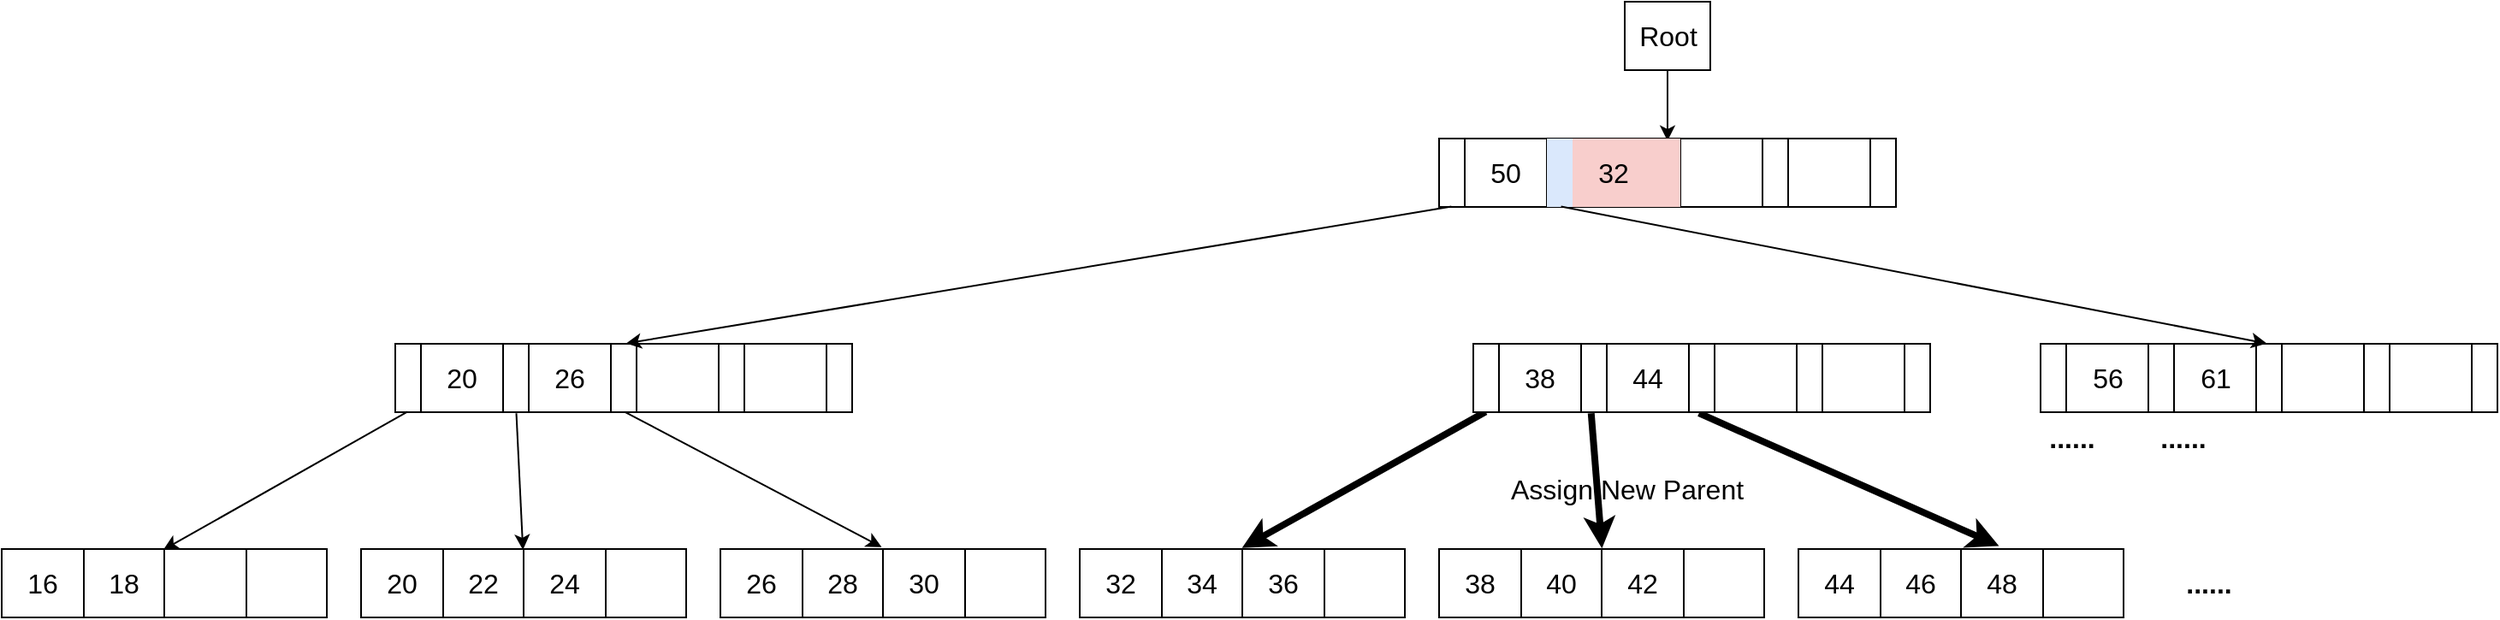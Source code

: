 <mxfile version="21.2.8" type="device">
  <diagram name="第1頁" id="AanB8yNyS1pnc1NzVk0f">
    <mxGraphModel dx="1036" dy="702" grid="1" gridSize="10" guides="1" tooltips="1" connect="1" arrows="1" fold="1" page="1" pageScale="1" pageWidth="1654" pageHeight="1169" math="0" shadow="0">
      <root>
        <mxCell id="0" />
        <mxCell id="1" parent="0" />
        <mxCell id="gfehp5p-V9e-1P1ylHKR-1" value="" style="shape=table;startSize=0;container=1;collapsible=0;childLayout=tableLayout;fontSize=16;" parent="1" vertex="1">
          <mxGeometry x="280" y="240" width="267" height="40" as="geometry" />
        </mxCell>
        <mxCell id="gfehp5p-V9e-1P1ylHKR-2" value="" style="shape=tableRow;horizontal=0;startSize=0;swimlaneHead=0;swimlaneBody=0;strokeColor=inherit;top=0;left=0;bottom=0;right=0;collapsible=0;dropTarget=0;fillColor=none;points=[[0,0.5],[1,0.5]];portConstraint=eastwest;fontSize=16;" parent="gfehp5p-V9e-1P1ylHKR-1" vertex="1">
          <mxGeometry width="267" height="40" as="geometry" />
        </mxCell>
        <mxCell id="gfehp5p-V9e-1P1ylHKR-3" value="" style="shape=partialRectangle;html=1;whiteSpace=wrap;connectable=0;strokeColor=inherit;overflow=hidden;fillColor=none;top=0;left=0;bottom=0;right=0;pointerEvents=1;fontSize=16;" parent="gfehp5p-V9e-1P1ylHKR-2" vertex="1">
          <mxGeometry width="15" height="40" as="geometry">
            <mxRectangle width="15" height="40" as="alternateBounds" />
          </mxGeometry>
        </mxCell>
        <mxCell id="gfehp5p-V9e-1P1ylHKR-4" value="20" style="shape=partialRectangle;html=1;whiteSpace=wrap;connectable=0;strokeColor=inherit;overflow=hidden;fillColor=none;top=0;left=0;bottom=0;right=0;pointerEvents=1;fontSize=16;" parent="gfehp5p-V9e-1P1ylHKR-2" vertex="1">
          <mxGeometry x="15" width="48" height="40" as="geometry">
            <mxRectangle width="48" height="40" as="alternateBounds" />
          </mxGeometry>
        </mxCell>
        <mxCell id="gfehp5p-V9e-1P1ylHKR-5" value="" style="shape=partialRectangle;html=1;whiteSpace=wrap;connectable=0;strokeColor=inherit;overflow=hidden;fillColor=none;top=0;left=0;bottom=0;right=0;pointerEvents=1;fontSize=16;" parent="gfehp5p-V9e-1P1ylHKR-2" vertex="1">
          <mxGeometry x="63" width="15" height="40" as="geometry">
            <mxRectangle width="15" height="40" as="alternateBounds" />
          </mxGeometry>
        </mxCell>
        <mxCell id="gfehp5p-V9e-1P1ylHKR-22" value="26" style="shape=partialRectangle;html=1;whiteSpace=wrap;connectable=0;strokeColor=inherit;overflow=hidden;fillColor=none;top=0;left=0;bottom=0;right=0;pointerEvents=1;fontSize=16;" parent="gfehp5p-V9e-1P1ylHKR-2" vertex="1">
          <mxGeometry x="78" width="48" height="40" as="geometry">
            <mxRectangle width="48" height="40" as="alternateBounds" />
          </mxGeometry>
        </mxCell>
        <mxCell id="gfehp5p-V9e-1P1ylHKR-29" style="shape=partialRectangle;html=1;whiteSpace=wrap;connectable=0;strokeColor=inherit;overflow=hidden;fillColor=none;top=0;left=0;bottom=0;right=0;pointerEvents=1;fontSize=16;" parent="gfehp5p-V9e-1P1ylHKR-2" vertex="1">
          <mxGeometry x="126" width="15" height="40" as="geometry">
            <mxRectangle width="15" height="40" as="alternateBounds" />
          </mxGeometry>
        </mxCell>
        <mxCell id="gfehp5p-V9e-1P1ylHKR-30" value="" style="shape=partialRectangle;html=1;whiteSpace=wrap;connectable=0;strokeColor=inherit;overflow=hidden;fillColor=none;top=0;left=0;bottom=0;right=0;pointerEvents=1;fontSize=16;" parent="gfehp5p-V9e-1P1ylHKR-2" vertex="1">
          <mxGeometry x="141" width="48" height="40" as="geometry">
            <mxRectangle width="48" height="40" as="alternateBounds" />
          </mxGeometry>
        </mxCell>
        <mxCell id="gfehp5p-V9e-1P1ylHKR-31" style="shape=partialRectangle;html=1;whiteSpace=wrap;connectable=0;strokeColor=inherit;overflow=hidden;fillColor=none;top=0;left=0;bottom=0;right=0;pointerEvents=1;fontSize=16;" parent="gfehp5p-V9e-1P1ylHKR-2" vertex="1">
          <mxGeometry x="189" width="15" height="40" as="geometry">
            <mxRectangle width="15" height="40" as="alternateBounds" />
          </mxGeometry>
        </mxCell>
        <mxCell id="gfehp5p-V9e-1P1ylHKR-32" value="" style="shape=partialRectangle;html=1;whiteSpace=wrap;connectable=0;strokeColor=inherit;overflow=hidden;fillColor=none;top=0;left=0;bottom=0;right=0;pointerEvents=1;fontSize=16;" parent="gfehp5p-V9e-1P1ylHKR-2" vertex="1">
          <mxGeometry x="204" width="48" height="40" as="geometry">
            <mxRectangle width="48" height="40" as="alternateBounds" />
          </mxGeometry>
        </mxCell>
        <mxCell id="gfehp5p-V9e-1P1ylHKR-33" style="shape=partialRectangle;html=1;whiteSpace=wrap;connectable=0;strokeColor=inherit;overflow=hidden;fillColor=none;top=0;left=0;bottom=0;right=0;pointerEvents=1;fontSize=16;" parent="gfehp5p-V9e-1P1ylHKR-2" vertex="1">
          <mxGeometry x="252" width="15" height="40" as="geometry">
            <mxRectangle width="15" height="40" as="alternateBounds" />
          </mxGeometry>
        </mxCell>
        <mxCell id="gfehp5p-V9e-1P1ylHKR-23" value="" style="shape=table;startSize=0;container=1;collapsible=0;childLayout=tableLayout;fontSize=16;" parent="1" vertex="1">
          <mxGeometry x="50" y="360" width="190" height="40" as="geometry" />
        </mxCell>
        <mxCell id="gfehp5p-V9e-1P1ylHKR-24" value="" style="shape=tableRow;horizontal=0;startSize=0;swimlaneHead=0;swimlaneBody=0;strokeColor=inherit;top=0;left=0;bottom=0;right=0;collapsible=0;dropTarget=0;fillColor=none;points=[[0,0.5],[1,0.5]];portConstraint=eastwest;fontSize=16;" parent="gfehp5p-V9e-1P1ylHKR-23" vertex="1">
          <mxGeometry width="190" height="40" as="geometry" />
        </mxCell>
        <mxCell id="gfehp5p-V9e-1P1ylHKR-25" value="16" style="shape=partialRectangle;html=1;whiteSpace=wrap;connectable=0;strokeColor=inherit;overflow=hidden;fillColor=none;top=0;left=0;bottom=0;right=0;pointerEvents=1;fontSize=16;" parent="gfehp5p-V9e-1P1ylHKR-24" vertex="1">
          <mxGeometry width="48" height="40" as="geometry">
            <mxRectangle width="48" height="40" as="alternateBounds" />
          </mxGeometry>
        </mxCell>
        <mxCell id="gfehp5p-V9e-1P1ylHKR-26" value="18" style="shape=partialRectangle;html=1;whiteSpace=wrap;connectable=0;strokeColor=inherit;overflow=hidden;fillColor=none;top=0;left=0;bottom=0;right=0;pointerEvents=1;fontSize=16;" parent="gfehp5p-V9e-1P1ylHKR-24" vertex="1">
          <mxGeometry x="48" width="47" height="40" as="geometry">
            <mxRectangle width="47" height="40" as="alternateBounds" />
          </mxGeometry>
        </mxCell>
        <mxCell id="gfehp5p-V9e-1P1ylHKR-27" value="" style="shape=partialRectangle;html=1;whiteSpace=wrap;connectable=0;overflow=hidden;top=0;left=0;bottom=0;right=0;pointerEvents=1;fontSize=16;fillColor=none;strokeColor=inherit;" parent="gfehp5p-V9e-1P1ylHKR-24" vertex="1">
          <mxGeometry x="95" width="48" height="40" as="geometry">
            <mxRectangle width="48" height="40" as="alternateBounds" />
          </mxGeometry>
        </mxCell>
        <mxCell id="gfehp5p-V9e-1P1ylHKR-28" value="" style="shape=partialRectangle;html=1;whiteSpace=wrap;connectable=0;strokeColor=inherit;overflow=hidden;fillColor=none;top=0;left=0;bottom=0;right=0;pointerEvents=1;fontSize=16;" parent="gfehp5p-V9e-1P1ylHKR-24" vertex="1">
          <mxGeometry x="143" width="47" height="40" as="geometry">
            <mxRectangle width="47" height="40" as="alternateBounds" />
          </mxGeometry>
        </mxCell>
        <mxCell id="gfehp5p-V9e-1P1ylHKR-34" value="" style="endArrow=classic;html=1;rounded=0;exitX=0.027;exitY=0.992;exitDx=0;exitDy=0;exitPerimeter=0;entryX=0.497;entryY=0.012;entryDx=0;entryDy=0;entryPerimeter=0;strokeWidth=1;" parent="1" source="gfehp5p-V9e-1P1ylHKR-2" target="gfehp5p-V9e-1P1ylHKR-24" edge="1">
          <mxGeometry width="50" height="50" relative="1" as="geometry">
            <mxPoint x="370" y="550" as="sourcePoint" />
            <mxPoint x="420" y="500" as="targetPoint" />
          </mxGeometry>
        </mxCell>
        <mxCell id="gfehp5p-V9e-1P1ylHKR-36" value="&lt;font style=&quot;font-size: 16px;&quot;&gt;Root&lt;/font&gt;" style="rounded=0;whiteSpace=wrap;html=1;" parent="1" vertex="1">
          <mxGeometry x="998.5" y="40" width="50" height="40" as="geometry" />
        </mxCell>
        <mxCell id="9ntbfwSOvVafJQgxA-3O-5" value="" style="shape=table;startSize=0;container=1;collapsible=0;childLayout=tableLayout;fontSize=16;" parent="1" vertex="1">
          <mxGeometry x="470" y="360" width="190" height="40" as="geometry" />
        </mxCell>
        <mxCell id="9ntbfwSOvVafJQgxA-3O-6" value="" style="shape=tableRow;horizontal=0;startSize=0;swimlaneHead=0;swimlaneBody=0;strokeColor=inherit;top=0;left=0;bottom=0;right=0;collapsible=0;dropTarget=0;fillColor=none;points=[[0,0.5],[1,0.5]];portConstraint=eastwest;fontSize=16;" parent="9ntbfwSOvVafJQgxA-3O-5" vertex="1">
          <mxGeometry width="190" height="40" as="geometry" />
        </mxCell>
        <mxCell id="9ntbfwSOvVafJQgxA-3O-7" value="26" style="shape=partialRectangle;html=1;whiteSpace=wrap;connectable=0;strokeColor=inherit;overflow=hidden;fillColor=none;top=0;left=0;bottom=0;right=0;pointerEvents=1;fontSize=16;" parent="9ntbfwSOvVafJQgxA-3O-6" vertex="1">
          <mxGeometry width="48" height="40" as="geometry">
            <mxRectangle width="48" height="40" as="alternateBounds" />
          </mxGeometry>
        </mxCell>
        <mxCell id="9ntbfwSOvVafJQgxA-3O-8" value="28" style="shape=partialRectangle;html=1;whiteSpace=wrap;connectable=0;strokeColor=inherit;overflow=hidden;fillColor=none;top=0;left=0;bottom=0;right=0;pointerEvents=1;fontSize=16;" parent="9ntbfwSOvVafJQgxA-3O-6" vertex="1">
          <mxGeometry x="48" width="47" height="40" as="geometry">
            <mxRectangle width="47" height="40" as="alternateBounds" />
          </mxGeometry>
        </mxCell>
        <mxCell id="9ntbfwSOvVafJQgxA-3O-9" value="30" style="shape=partialRectangle;html=1;whiteSpace=wrap;connectable=0;overflow=hidden;top=0;left=0;bottom=0;right=0;pointerEvents=1;fontSize=16;fillColor=none;strokeColor=inherit;" parent="9ntbfwSOvVafJQgxA-3O-6" vertex="1">
          <mxGeometry x="95" width="48" height="40" as="geometry">
            <mxRectangle width="48" height="40" as="alternateBounds" />
          </mxGeometry>
        </mxCell>
        <mxCell id="9ntbfwSOvVafJQgxA-3O-10" value="" style="shape=partialRectangle;html=1;whiteSpace=wrap;connectable=0;strokeColor=inherit;overflow=hidden;fillColor=none;top=0;left=0;bottom=0;right=0;pointerEvents=1;fontSize=16;" parent="9ntbfwSOvVafJQgxA-3O-6" vertex="1">
          <mxGeometry x="143" width="47" height="40" as="geometry">
            <mxRectangle width="47" height="40" as="alternateBounds" />
          </mxGeometry>
        </mxCell>
        <mxCell id="DPHD8KvLjeDx3O2cw2pP-1" value="" style="shape=table;startSize=0;container=1;collapsible=0;childLayout=tableLayout;fontSize=16;" parent="1" vertex="1">
          <mxGeometry x="680" y="360" width="190" height="40" as="geometry" />
        </mxCell>
        <mxCell id="DPHD8KvLjeDx3O2cw2pP-2" value="" style="shape=tableRow;horizontal=0;startSize=0;swimlaneHead=0;swimlaneBody=0;strokeColor=inherit;top=0;left=0;bottom=0;right=0;collapsible=0;dropTarget=0;fillColor=none;points=[[0,0.5],[1,0.5]];portConstraint=eastwest;fontSize=16;" parent="DPHD8KvLjeDx3O2cw2pP-1" vertex="1">
          <mxGeometry width="190" height="40" as="geometry" />
        </mxCell>
        <mxCell id="DPHD8KvLjeDx3O2cw2pP-3" value="32" style="shape=partialRectangle;html=1;whiteSpace=wrap;connectable=0;strokeColor=inherit;overflow=hidden;fillColor=none;top=0;left=0;bottom=0;right=0;pointerEvents=1;fontSize=16;" parent="DPHD8KvLjeDx3O2cw2pP-2" vertex="1">
          <mxGeometry width="48" height="40" as="geometry">
            <mxRectangle width="48" height="40" as="alternateBounds" />
          </mxGeometry>
        </mxCell>
        <mxCell id="DPHD8KvLjeDx3O2cw2pP-4" value="34" style="shape=partialRectangle;html=1;whiteSpace=wrap;connectable=0;strokeColor=inherit;overflow=hidden;fillColor=none;top=0;left=0;bottom=0;right=0;pointerEvents=1;fontSize=16;" parent="DPHD8KvLjeDx3O2cw2pP-2" vertex="1">
          <mxGeometry x="48" width="47" height="40" as="geometry">
            <mxRectangle width="47" height="40" as="alternateBounds" />
          </mxGeometry>
        </mxCell>
        <mxCell id="DPHD8KvLjeDx3O2cw2pP-5" value="36" style="shape=partialRectangle;html=1;whiteSpace=wrap;connectable=0;overflow=hidden;top=0;left=0;bottom=0;right=0;pointerEvents=1;fontSize=16;fillColor=none;strokeColor=inherit;" parent="DPHD8KvLjeDx3O2cw2pP-2" vertex="1">
          <mxGeometry x="95" width="48" height="40" as="geometry">
            <mxRectangle width="48" height="40" as="alternateBounds" />
          </mxGeometry>
        </mxCell>
        <mxCell id="DPHD8KvLjeDx3O2cw2pP-6" value="" style="shape=partialRectangle;html=1;whiteSpace=wrap;connectable=0;strokeColor=inherit;overflow=hidden;fillColor=none;top=0;left=0;bottom=0;right=0;pointerEvents=1;fontSize=16;" parent="DPHD8KvLjeDx3O2cw2pP-2" vertex="1">
          <mxGeometry x="143" width="47" height="40" as="geometry">
            <mxRectangle width="47" height="40" as="alternateBounds" />
          </mxGeometry>
        </mxCell>
        <mxCell id="DPHD8KvLjeDx3O2cw2pP-7" value="" style="shape=table;startSize=0;container=1;collapsible=0;childLayout=tableLayout;fontSize=16;" parent="1" vertex="1">
          <mxGeometry x="890" y="360" width="190" height="40" as="geometry" />
        </mxCell>
        <mxCell id="DPHD8KvLjeDx3O2cw2pP-8" value="" style="shape=tableRow;horizontal=0;startSize=0;swimlaneHead=0;swimlaneBody=0;strokeColor=inherit;top=0;left=0;bottom=0;right=0;collapsible=0;dropTarget=0;fillColor=none;points=[[0,0.5],[1,0.5]];portConstraint=eastwest;fontSize=16;" parent="DPHD8KvLjeDx3O2cw2pP-7" vertex="1">
          <mxGeometry width="190" height="40" as="geometry" />
        </mxCell>
        <mxCell id="DPHD8KvLjeDx3O2cw2pP-9" value="38" style="shape=partialRectangle;html=1;whiteSpace=wrap;connectable=0;strokeColor=inherit;overflow=hidden;fillColor=none;top=0;left=0;bottom=0;right=0;pointerEvents=1;fontSize=16;" parent="DPHD8KvLjeDx3O2cw2pP-8" vertex="1">
          <mxGeometry width="48" height="40" as="geometry">
            <mxRectangle width="48" height="40" as="alternateBounds" />
          </mxGeometry>
        </mxCell>
        <mxCell id="DPHD8KvLjeDx3O2cw2pP-10" value="40" style="shape=partialRectangle;html=1;whiteSpace=wrap;connectable=0;strokeColor=inherit;overflow=hidden;fillColor=none;top=0;left=0;bottom=0;right=0;pointerEvents=1;fontSize=16;" parent="DPHD8KvLjeDx3O2cw2pP-8" vertex="1">
          <mxGeometry x="48" width="47" height="40" as="geometry">
            <mxRectangle width="47" height="40" as="alternateBounds" />
          </mxGeometry>
        </mxCell>
        <mxCell id="DPHD8KvLjeDx3O2cw2pP-11" value="42" style="shape=partialRectangle;html=1;whiteSpace=wrap;connectable=0;overflow=hidden;top=0;left=0;bottom=0;right=0;pointerEvents=1;fontSize=16;fillColor=none;strokeColor=inherit;" parent="DPHD8KvLjeDx3O2cw2pP-8" vertex="1">
          <mxGeometry x="95" width="48" height="40" as="geometry">
            <mxRectangle width="48" height="40" as="alternateBounds" />
          </mxGeometry>
        </mxCell>
        <mxCell id="DPHD8KvLjeDx3O2cw2pP-12" value="" style="shape=partialRectangle;html=1;whiteSpace=wrap;connectable=0;strokeColor=inherit;overflow=hidden;fillColor=none;top=0;left=0;bottom=0;right=0;pointerEvents=1;fontSize=16;" parent="DPHD8KvLjeDx3O2cw2pP-8" vertex="1">
          <mxGeometry x="143" width="47" height="40" as="geometry">
            <mxRectangle width="47" height="40" as="alternateBounds" />
          </mxGeometry>
        </mxCell>
        <mxCell id="DPHD8KvLjeDx3O2cw2pP-19" value="" style="shape=table;startSize=0;container=1;collapsible=0;childLayout=tableLayout;fontSize=16;" parent="1" vertex="1">
          <mxGeometry x="260" y="360" width="190" height="40" as="geometry" />
        </mxCell>
        <mxCell id="DPHD8KvLjeDx3O2cw2pP-20" value="" style="shape=tableRow;horizontal=0;startSize=0;swimlaneHead=0;swimlaneBody=0;strokeColor=inherit;top=0;left=0;bottom=0;right=0;collapsible=0;dropTarget=0;fillColor=none;points=[[0,0.5],[1,0.5]];portConstraint=eastwest;fontSize=16;" parent="DPHD8KvLjeDx3O2cw2pP-19" vertex="1">
          <mxGeometry width="190" height="40" as="geometry" />
        </mxCell>
        <mxCell id="DPHD8KvLjeDx3O2cw2pP-21" value="20" style="shape=partialRectangle;html=1;whiteSpace=wrap;connectable=0;strokeColor=inherit;overflow=hidden;fillColor=none;top=0;left=0;bottom=0;right=0;pointerEvents=1;fontSize=16;" parent="DPHD8KvLjeDx3O2cw2pP-20" vertex="1">
          <mxGeometry width="48" height="40" as="geometry">
            <mxRectangle width="48" height="40" as="alternateBounds" />
          </mxGeometry>
        </mxCell>
        <mxCell id="DPHD8KvLjeDx3O2cw2pP-22" value="22" style="shape=partialRectangle;html=1;whiteSpace=wrap;connectable=0;strokeColor=inherit;overflow=hidden;fillColor=none;top=0;left=0;bottom=0;right=0;pointerEvents=1;fontSize=16;" parent="DPHD8KvLjeDx3O2cw2pP-20" vertex="1">
          <mxGeometry x="48" width="47" height="40" as="geometry">
            <mxRectangle width="47" height="40" as="alternateBounds" />
          </mxGeometry>
        </mxCell>
        <mxCell id="DPHD8KvLjeDx3O2cw2pP-23" value="24" style="shape=partialRectangle;html=1;whiteSpace=wrap;connectable=0;overflow=hidden;top=0;left=0;bottom=0;right=0;pointerEvents=1;fontSize=16;fillColor=none;strokeColor=inherit;" parent="DPHD8KvLjeDx3O2cw2pP-20" vertex="1">
          <mxGeometry x="95" width="48" height="40" as="geometry">
            <mxRectangle width="48" height="40" as="alternateBounds" />
          </mxGeometry>
        </mxCell>
        <mxCell id="DPHD8KvLjeDx3O2cw2pP-24" value="" style="shape=partialRectangle;html=1;whiteSpace=wrap;connectable=0;strokeColor=inherit;overflow=hidden;fillColor=none;top=0;left=0;bottom=0;right=0;pointerEvents=1;fontSize=16;" parent="DPHD8KvLjeDx3O2cw2pP-20" vertex="1">
          <mxGeometry x="143" width="47" height="40" as="geometry">
            <mxRectangle width="47" height="40" as="alternateBounds" />
          </mxGeometry>
        </mxCell>
        <mxCell id="DPHD8KvLjeDx3O2cw2pP-27" value="" style="endArrow=classic;html=1;rounded=0;entryX=0.498;entryY=0.012;entryDx=0;entryDy=0;entryPerimeter=0;exitX=0.265;exitY=1.015;exitDx=0;exitDy=0;exitPerimeter=0;" parent="1" source="gfehp5p-V9e-1P1ylHKR-2" target="DPHD8KvLjeDx3O2cw2pP-20" edge="1">
          <mxGeometry width="50" height="50" relative="1" as="geometry">
            <mxPoint x="510" y="370" as="sourcePoint" />
            <mxPoint x="560" y="320" as="targetPoint" />
          </mxGeometry>
        </mxCell>
        <mxCell id="DPHD8KvLjeDx3O2cw2pP-28" value="" style="endArrow=classic;html=1;rounded=0;exitX=0.502;exitY=0.995;exitDx=0;exitDy=0;exitPerimeter=0;entryX=0.496;entryY=-0.028;entryDx=0;entryDy=0;entryPerimeter=0;" parent="1" source="gfehp5p-V9e-1P1ylHKR-2" target="9ntbfwSOvVafJQgxA-3O-6" edge="1">
          <mxGeometry width="50" height="50" relative="1" as="geometry">
            <mxPoint x="460" y="360" as="sourcePoint" />
            <mxPoint x="570" y="350" as="targetPoint" />
          </mxGeometry>
        </mxCell>
        <mxCell id="DPHD8KvLjeDx3O2cw2pP-29" value="" style="endArrow=classic;html=1;rounded=0;exitX=0.027;exitY=0.995;exitDx=0;exitDy=0;exitPerimeter=0;entryX=0.499;entryY=-0.015;entryDx=0;entryDy=0;entryPerimeter=0;strokeWidth=4;" parent="1" source="yaHPV1p2FPpM4iknY5dU-15" target="DPHD8KvLjeDx3O2cw2pP-2" edge="1">
          <mxGeometry width="50" height="50" relative="1" as="geometry">
            <mxPoint x="710" y="360" as="sourcePoint" />
            <mxPoint x="760" y="310" as="targetPoint" />
          </mxGeometry>
        </mxCell>
        <mxCell id="DPHD8KvLjeDx3O2cw2pP-30" value="" style="endArrow=classic;html=1;rounded=0;exitX=0.258;exitY=1.015;exitDx=0;exitDy=0;exitPerimeter=0;entryX=0.501;entryY=-0.008;entryDx=0;entryDy=0;entryPerimeter=0;strokeWidth=4;" parent="1" source="yaHPV1p2FPpM4iknY5dU-15" target="DPHD8KvLjeDx3O2cw2pP-8" edge="1">
          <mxGeometry width="50" height="50" relative="1" as="geometry">
            <mxPoint x="710" y="360" as="sourcePoint" />
            <mxPoint x="890" y="350" as="targetPoint" />
          </mxGeometry>
        </mxCell>
        <mxCell id="pHo-uAJ-a0RJnJzjXzOe-1" value="" style="shape=table;startSize=0;container=1;collapsible=0;childLayout=tableLayout;fontSize=16;" parent="1" vertex="1">
          <mxGeometry x="1100" y="360" width="190" height="40" as="geometry" />
        </mxCell>
        <mxCell id="pHo-uAJ-a0RJnJzjXzOe-2" value="" style="shape=tableRow;horizontal=0;startSize=0;swimlaneHead=0;swimlaneBody=0;strokeColor=inherit;top=0;left=0;bottom=0;right=0;collapsible=0;dropTarget=0;fillColor=none;points=[[0,0.5],[1,0.5]];portConstraint=eastwest;fontSize=16;" parent="pHo-uAJ-a0RJnJzjXzOe-1" vertex="1">
          <mxGeometry width="190" height="40" as="geometry" />
        </mxCell>
        <mxCell id="pHo-uAJ-a0RJnJzjXzOe-3" value="44" style="shape=partialRectangle;html=1;whiteSpace=wrap;connectable=0;strokeColor=inherit;overflow=hidden;fillColor=none;top=0;left=0;bottom=0;right=0;pointerEvents=1;fontSize=16;" parent="pHo-uAJ-a0RJnJzjXzOe-2" vertex="1">
          <mxGeometry width="48" height="40" as="geometry">
            <mxRectangle width="48" height="40" as="alternateBounds" />
          </mxGeometry>
        </mxCell>
        <mxCell id="pHo-uAJ-a0RJnJzjXzOe-4" value="46" style="shape=partialRectangle;html=1;whiteSpace=wrap;connectable=0;strokeColor=inherit;overflow=hidden;fillColor=none;top=0;left=0;bottom=0;right=0;pointerEvents=1;fontSize=16;" parent="pHo-uAJ-a0RJnJzjXzOe-2" vertex="1">
          <mxGeometry x="48" width="47" height="40" as="geometry">
            <mxRectangle width="47" height="40" as="alternateBounds" />
          </mxGeometry>
        </mxCell>
        <mxCell id="pHo-uAJ-a0RJnJzjXzOe-5" value="48" style="shape=partialRectangle;html=1;whiteSpace=wrap;connectable=0;overflow=hidden;top=0;left=0;bottom=0;right=0;pointerEvents=1;fontSize=16;fillColor=none;strokeColor=inherit;" parent="pHo-uAJ-a0RJnJzjXzOe-2" vertex="1">
          <mxGeometry x="95" width="48" height="40" as="geometry">
            <mxRectangle width="48" height="40" as="alternateBounds" />
          </mxGeometry>
        </mxCell>
        <mxCell id="pHo-uAJ-a0RJnJzjXzOe-6" value="" style="shape=partialRectangle;html=1;whiteSpace=wrap;connectable=0;strokeColor=inherit;overflow=hidden;fillColor=none;top=0;left=0;bottom=0;right=0;pointerEvents=1;fontSize=16;" parent="pHo-uAJ-a0RJnJzjXzOe-2" vertex="1">
          <mxGeometry x="143" width="47" height="40" as="geometry">
            <mxRectangle width="47" height="40" as="alternateBounds" />
          </mxGeometry>
        </mxCell>
        <mxCell id="pHo-uAJ-a0RJnJzjXzOe-7" value="" style="endArrow=classic;html=1;rounded=0;exitX=0.494;exitY=1.015;exitDx=0;exitDy=0;exitPerimeter=0;entryX=0.617;entryY=-0.045;entryDx=0;entryDy=0;entryPerimeter=0;strokeWidth=4;" parent="1" source="yaHPV1p2FPpM4iknY5dU-15" target="pHo-uAJ-a0RJnJzjXzOe-2" edge="1">
          <mxGeometry width="50" height="50" relative="1" as="geometry">
            <mxPoint x="669" y="330" as="sourcePoint" />
            <mxPoint x="995" y="370" as="targetPoint" />
          </mxGeometry>
        </mxCell>
        <mxCell id="pHo-uAJ-a0RJnJzjXzOe-8" value="" style="endArrow=classic;html=1;rounded=0;entryX=0.5;entryY=0.035;entryDx=0;entryDy=0;entryPerimeter=0;exitX=0.5;exitY=1;exitDx=0;exitDy=0;" parent="1" source="gfehp5p-V9e-1P1ylHKR-36" target="pHo-uAJ-a0RJnJzjXzOe-23" edge="1">
          <mxGeometry width="50" height="50" relative="1" as="geometry">
            <mxPoint x="697" y="230" as="sourcePoint" />
            <mxPoint x="747" y="180" as="targetPoint" />
          </mxGeometry>
        </mxCell>
        <mxCell id="pHo-uAJ-a0RJnJzjXzOe-9" value="" style="shape=table;startSize=0;container=1;collapsible=0;childLayout=tableLayout;fontSize=16;" parent="1" vertex="1">
          <mxGeometry x="1241.5" y="240" width="267" height="40" as="geometry" />
        </mxCell>
        <mxCell id="pHo-uAJ-a0RJnJzjXzOe-10" value="" style="shape=tableRow;horizontal=0;startSize=0;swimlaneHead=0;swimlaneBody=0;strokeColor=inherit;top=0;left=0;bottom=0;right=0;collapsible=0;dropTarget=0;fillColor=none;points=[[0,0.5],[1,0.5]];portConstraint=eastwest;fontSize=16;" parent="pHo-uAJ-a0RJnJzjXzOe-9" vertex="1">
          <mxGeometry width="267" height="40" as="geometry" />
        </mxCell>
        <mxCell id="pHo-uAJ-a0RJnJzjXzOe-11" value="" style="shape=partialRectangle;html=1;whiteSpace=wrap;connectable=0;strokeColor=inherit;overflow=hidden;fillColor=none;top=0;left=0;bottom=0;right=0;pointerEvents=1;fontSize=16;" parent="pHo-uAJ-a0RJnJzjXzOe-10" vertex="1">
          <mxGeometry width="15" height="40" as="geometry">
            <mxRectangle width="15" height="40" as="alternateBounds" />
          </mxGeometry>
        </mxCell>
        <mxCell id="pHo-uAJ-a0RJnJzjXzOe-12" value="56" style="shape=partialRectangle;html=1;whiteSpace=wrap;connectable=0;strokeColor=inherit;overflow=hidden;fillColor=none;top=0;left=0;bottom=0;right=0;pointerEvents=1;fontSize=16;" parent="pHo-uAJ-a0RJnJzjXzOe-10" vertex="1">
          <mxGeometry x="15" width="48" height="40" as="geometry">
            <mxRectangle width="48" height="40" as="alternateBounds" />
          </mxGeometry>
        </mxCell>
        <mxCell id="pHo-uAJ-a0RJnJzjXzOe-13" value="" style="shape=partialRectangle;html=1;whiteSpace=wrap;connectable=0;strokeColor=inherit;overflow=hidden;fillColor=none;top=0;left=0;bottom=0;right=0;pointerEvents=1;fontSize=16;" parent="pHo-uAJ-a0RJnJzjXzOe-10" vertex="1">
          <mxGeometry x="63" width="15" height="40" as="geometry">
            <mxRectangle width="15" height="40" as="alternateBounds" />
          </mxGeometry>
        </mxCell>
        <mxCell id="pHo-uAJ-a0RJnJzjXzOe-14" value="61" style="shape=partialRectangle;html=1;whiteSpace=wrap;connectable=0;strokeColor=inherit;overflow=hidden;fillColor=none;top=0;left=0;bottom=0;right=0;pointerEvents=1;fontSize=16;" parent="pHo-uAJ-a0RJnJzjXzOe-10" vertex="1">
          <mxGeometry x="78" width="48" height="40" as="geometry">
            <mxRectangle width="48" height="40" as="alternateBounds" />
          </mxGeometry>
        </mxCell>
        <mxCell id="pHo-uAJ-a0RJnJzjXzOe-15" style="shape=partialRectangle;html=1;whiteSpace=wrap;connectable=0;strokeColor=inherit;overflow=hidden;fillColor=none;top=0;left=0;bottom=0;right=0;pointerEvents=1;fontSize=16;" parent="pHo-uAJ-a0RJnJzjXzOe-10" vertex="1">
          <mxGeometry x="126" width="15" height="40" as="geometry">
            <mxRectangle width="15" height="40" as="alternateBounds" />
          </mxGeometry>
        </mxCell>
        <mxCell id="pHo-uAJ-a0RJnJzjXzOe-16" value="" style="shape=partialRectangle;html=1;whiteSpace=wrap;connectable=0;strokeColor=inherit;overflow=hidden;fillColor=none;top=0;left=0;bottom=0;right=0;pointerEvents=1;fontSize=16;" parent="pHo-uAJ-a0RJnJzjXzOe-10" vertex="1">
          <mxGeometry x="141" width="48" height="40" as="geometry">
            <mxRectangle width="48" height="40" as="alternateBounds" />
          </mxGeometry>
        </mxCell>
        <mxCell id="pHo-uAJ-a0RJnJzjXzOe-17" style="shape=partialRectangle;html=1;whiteSpace=wrap;connectable=0;strokeColor=inherit;overflow=hidden;fillColor=none;top=0;left=0;bottom=0;right=0;pointerEvents=1;fontSize=16;" parent="pHo-uAJ-a0RJnJzjXzOe-10" vertex="1">
          <mxGeometry x="189" width="15" height="40" as="geometry">
            <mxRectangle width="15" height="40" as="alternateBounds" />
          </mxGeometry>
        </mxCell>
        <mxCell id="pHo-uAJ-a0RJnJzjXzOe-18" value="" style="shape=partialRectangle;html=1;whiteSpace=wrap;connectable=0;strokeColor=inherit;overflow=hidden;fillColor=none;top=0;left=0;bottom=0;right=0;pointerEvents=1;fontSize=16;" parent="pHo-uAJ-a0RJnJzjXzOe-10" vertex="1">
          <mxGeometry x="204" width="48" height="40" as="geometry">
            <mxRectangle width="48" height="40" as="alternateBounds" />
          </mxGeometry>
        </mxCell>
        <mxCell id="pHo-uAJ-a0RJnJzjXzOe-19" style="shape=partialRectangle;html=1;whiteSpace=wrap;connectable=0;strokeColor=inherit;overflow=hidden;fillColor=none;top=0;left=0;bottom=0;right=0;pointerEvents=1;fontSize=16;" parent="pHo-uAJ-a0RJnJzjXzOe-10" vertex="1">
          <mxGeometry x="252" width="15" height="40" as="geometry">
            <mxRectangle width="15" height="40" as="alternateBounds" />
          </mxGeometry>
        </mxCell>
        <mxCell id="pHo-uAJ-a0RJnJzjXzOe-22" value="" style="shape=table;startSize=0;container=1;collapsible=0;childLayout=tableLayout;fontSize=16;" parent="1" vertex="1">
          <mxGeometry x="890" y="120" width="267" height="40" as="geometry" />
        </mxCell>
        <mxCell id="pHo-uAJ-a0RJnJzjXzOe-23" value="" style="shape=tableRow;horizontal=0;startSize=0;swimlaneHead=0;swimlaneBody=0;strokeColor=inherit;top=0;left=0;bottom=0;right=0;collapsible=0;dropTarget=0;fillColor=none;points=[[0,0.5],[1,0.5]];portConstraint=eastwest;fontSize=16;" parent="pHo-uAJ-a0RJnJzjXzOe-22" vertex="1">
          <mxGeometry width="267" height="40" as="geometry" />
        </mxCell>
        <mxCell id="pHo-uAJ-a0RJnJzjXzOe-24" value="" style="shape=partialRectangle;html=1;whiteSpace=wrap;connectable=0;strokeColor=inherit;overflow=hidden;fillColor=none;top=0;left=0;bottom=0;right=0;pointerEvents=1;fontSize=16;" parent="pHo-uAJ-a0RJnJzjXzOe-23" vertex="1">
          <mxGeometry width="15" height="40" as="geometry">
            <mxRectangle width="15" height="40" as="alternateBounds" />
          </mxGeometry>
        </mxCell>
        <mxCell id="pHo-uAJ-a0RJnJzjXzOe-25" value="50" style="shape=partialRectangle;html=1;whiteSpace=wrap;connectable=0;strokeColor=inherit;overflow=hidden;fillColor=none;top=0;left=0;bottom=0;right=0;pointerEvents=1;fontSize=16;" parent="pHo-uAJ-a0RJnJzjXzOe-23" vertex="1">
          <mxGeometry x="15" width="48" height="40" as="geometry">
            <mxRectangle width="48" height="40" as="alternateBounds" />
          </mxGeometry>
        </mxCell>
        <mxCell id="pHo-uAJ-a0RJnJzjXzOe-26" value="" style="shape=partialRectangle;html=1;whiteSpace=wrap;connectable=0;strokeColor=#6c8ebf;overflow=hidden;fillColor=#dae8fc;top=0;left=0;bottom=0;right=0;pointerEvents=1;fontSize=16;" parent="pHo-uAJ-a0RJnJzjXzOe-23" vertex="1">
          <mxGeometry x="63" width="15" height="40" as="geometry">
            <mxRectangle width="15" height="40" as="alternateBounds" />
          </mxGeometry>
        </mxCell>
        <mxCell id="pHo-uAJ-a0RJnJzjXzOe-27" value="32" style="shape=partialRectangle;html=1;whiteSpace=wrap;connectable=0;strokeColor=#b85450;overflow=hidden;fillColor=#f8cecc;top=0;left=0;bottom=0;right=0;pointerEvents=1;fontSize=16;" parent="pHo-uAJ-a0RJnJzjXzOe-23" vertex="1">
          <mxGeometry x="78" width="48" height="40" as="geometry">
            <mxRectangle width="48" height="40" as="alternateBounds" />
          </mxGeometry>
        </mxCell>
        <mxCell id="pHo-uAJ-a0RJnJzjXzOe-28" style="shape=partialRectangle;html=1;whiteSpace=wrap;connectable=0;strokeColor=#b85450;overflow=hidden;fillColor=#f8cecc;top=0;left=0;bottom=0;right=0;pointerEvents=1;fontSize=16;" parent="pHo-uAJ-a0RJnJzjXzOe-23" vertex="1">
          <mxGeometry x="126" width="15" height="40" as="geometry">
            <mxRectangle width="15" height="40" as="alternateBounds" />
          </mxGeometry>
        </mxCell>
        <mxCell id="pHo-uAJ-a0RJnJzjXzOe-29" value="" style="shape=partialRectangle;html=1;whiteSpace=wrap;connectable=0;strokeColor=inherit;overflow=hidden;fillColor=none;top=0;left=0;bottom=0;right=0;pointerEvents=1;fontSize=16;" parent="pHo-uAJ-a0RJnJzjXzOe-23" vertex="1">
          <mxGeometry x="141" width="48" height="40" as="geometry">
            <mxRectangle width="48" height="40" as="alternateBounds" />
          </mxGeometry>
        </mxCell>
        <mxCell id="pHo-uAJ-a0RJnJzjXzOe-30" style="shape=partialRectangle;html=1;whiteSpace=wrap;connectable=0;strokeColor=inherit;overflow=hidden;fillColor=none;top=0;left=0;bottom=0;right=0;pointerEvents=1;fontSize=16;" parent="pHo-uAJ-a0RJnJzjXzOe-23" vertex="1">
          <mxGeometry x="189" width="15" height="40" as="geometry">
            <mxRectangle width="15" height="40" as="alternateBounds" />
          </mxGeometry>
        </mxCell>
        <mxCell id="pHo-uAJ-a0RJnJzjXzOe-31" value="" style="shape=partialRectangle;html=1;whiteSpace=wrap;connectable=0;strokeColor=inherit;overflow=hidden;fillColor=none;top=0;left=0;bottom=0;right=0;pointerEvents=1;fontSize=16;" parent="pHo-uAJ-a0RJnJzjXzOe-23" vertex="1">
          <mxGeometry x="204" width="48" height="40" as="geometry">
            <mxRectangle width="48" height="40" as="alternateBounds" />
          </mxGeometry>
        </mxCell>
        <mxCell id="pHo-uAJ-a0RJnJzjXzOe-32" style="shape=partialRectangle;html=1;whiteSpace=wrap;connectable=0;strokeColor=inherit;overflow=hidden;fillColor=none;top=0;left=0;bottom=0;right=0;pointerEvents=1;fontSize=16;" parent="pHo-uAJ-a0RJnJzjXzOe-23" vertex="1">
          <mxGeometry x="252" width="15" height="40" as="geometry">
            <mxRectangle width="15" height="40" as="alternateBounds" />
          </mxGeometry>
        </mxCell>
        <mxCell id="pHo-uAJ-a0RJnJzjXzOe-33" value="" style="endArrow=classic;html=1;rounded=0;exitX=0.027;exitY=0.995;exitDx=0;exitDy=0;exitPerimeter=0;entryX=0.505;entryY=-0.005;entryDx=0;entryDy=0;entryPerimeter=0;" parent="1" source="pHo-uAJ-a0RJnJzjXzOe-23" target="gfehp5p-V9e-1P1ylHKR-2" edge="1">
          <mxGeometry width="50" height="50" relative="1" as="geometry">
            <mxPoint x="1030" y="190" as="sourcePoint" />
            <mxPoint x="1080" y="140" as="targetPoint" />
          </mxGeometry>
        </mxCell>
        <mxCell id="pHo-uAJ-a0RJnJzjXzOe-34" value="" style="endArrow=classic;html=1;rounded=0;exitX=0.267;exitY=0.995;exitDx=0;exitDy=0;exitPerimeter=0;entryX=0.495;entryY=-0.005;entryDx=0;entryDy=0;entryPerimeter=0;" parent="1" source="pHo-uAJ-a0RJnJzjXzOe-23" target="pHo-uAJ-a0RJnJzjXzOe-10" edge="1">
          <mxGeometry width="50" height="50" relative="1" as="geometry">
            <mxPoint x="1030" y="190" as="sourcePoint" />
            <mxPoint x="1080" y="140" as="targetPoint" />
          </mxGeometry>
        </mxCell>
        <mxCell id="pHo-uAJ-a0RJnJzjXzOe-35" value="&lt;font style=&quot;font-size: 16px;&quot;&gt;&lt;b&gt;......&lt;/b&gt;&lt;br&gt;&lt;/font&gt;" style="text;html=1;strokeColor=none;fillColor=none;align=center;verticalAlign=middle;whiteSpace=wrap;rounded=0;" parent="1" vertex="1">
          <mxGeometry x="1310" y="365" width="60" height="30" as="geometry" />
        </mxCell>
        <mxCell id="pHo-uAJ-a0RJnJzjXzOe-36" value="&lt;font style=&quot;font-size: 16px;&quot;&gt;&lt;b&gt;......&lt;/b&gt;&lt;br&gt;&lt;/font&gt;" style="text;html=1;strokeColor=none;fillColor=none;align=center;verticalAlign=middle;whiteSpace=wrap;rounded=0;" parent="1" vertex="1">
          <mxGeometry x="1230" y="280" width="60" height="30" as="geometry" />
        </mxCell>
        <mxCell id="pHo-uAJ-a0RJnJzjXzOe-37" value="&lt;font style=&quot;font-size: 16px;&quot;&gt;&lt;b&gt;......&lt;/b&gt;&lt;br&gt;&lt;/font&gt;" style="text;html=1;strokeColor=none;fillColor=none;align=center;verticalAlign=middle;whiteSpace=wrap;rounded=0;" parent="1" vertex="1">
          <mxGeometry x="1295" y="280" width="60" height="30" as="geometry" />
        </mxCell>
        <mxCell id="yaHPV1p2FPpM4iknY5dU-14" value="" style="shape=table;startSize=0;container=1;collapsible=0;childLayout=tableLayout;fontSize=16;" parent="1" vertex="1">
          <mxGeometry x="910" y="240" width="267" height="40" as="geometry" />
        </mxCell>
        <mxCell id="yaHPV1p2FPpM4iknY5dU-15" value="" style="shape=tableRow;horizontal=0;startSize=0;swimlaneHead=0;swimlaneBody=0;strokeColor=inherit;top=0;left=0;bottom=0;right=0;collapsible=0;dropTarget=0;fillColor=none;points=[[0,0.5],[1,0.5]];portConstraint=eastwest;fontSize=16;" parent="yaHPV1p2FPpM4iknY5dU-14" vertex="1">
          <mxGeometry width="267" height="40" as="geometry" />
        </mxCell>
        <mxCell id="yaHPV1p2FPpM4iknY5dU-16" value="" style="shape=partialRectangle;html=1;whiteSpace=wrap;connectable=0;strokeColor=inherit;overflow=hidden;fillColor=none;top=0;left=0;bottom=0;right=0;pointerEvents=1;fontSize=16;" parent="yaHPV1p2FPpM4iknY5dU-15" vertex="1">
          <mxGeometry width="15" height="40" as="geometry">
            <mxRectangle width="15" height="40" as="alternateBounds" />
          </mxGeometry>
        </mxCell>
        <mxCell id="yaHPV1p2FPpM4iknY5dU-17" value="38" style="shape=partialRectangle;html=1;whiteSpace=wrap;connectable=0;strokeColor=inherit;overflow=hidden;fillColor=none;top=0;left=0;bottom=0;right=0;pointerEvents=1;fontSize=16;" parent="yaHPV1p2FPpM4iknY5dU-15" vertex="1">
          <mxGeometry x="15" width="48" height="40" as="geometry">
            <mxRectangle width="48" height="40" as="alternateBounds" />
          </mxGeometry>
        </mxCell>
        <mxCell id="yaHPV1p2FPpM4iknY5dU-18" value="" style="shape=partialRectangle;html=1;whiteSpace=wrap;connectable=0;strokeColor=inherit;overflow=hidden;fillColor=none;top=0;left=0;bottom=0;right=0;pointerEvents=1;fontSize=16;" parent="yaHPV1p2FPpM4iknY5dU-15" vertex="1">
          <mxGeometry x="63" width="15" height="40" as="geometry">
            <mxRectangle width="15" height="40" as="alternateBounds" />
          </mxGeometry>
        </mxCell>
        <mxCell id="yaHPV1p2FPpM4iknY5dU-19" value="44" style="shape=partialRectangle;html=1;whiteSpace=wrap;connectable=0;strokeColor=inherit;overflow=hidden;fillColor=none;top=0;left=0;bottom=0;right=0;pointerEvents=1;fontSize=16;" parent="yaHPV1p2FPpM4iknY5dU-15" vertex="1">
          <mxGeometry x="78" width="48" height="40" as="geometry">
            <mxRectangle width="48" height="40" as="alternateBounds" />
          </mxGeometry>
        </mxCell>
        <mxCell id="yaHPV1p2FPpM4iknY5dU-20" style="shape=partialRectangle;html=1;whiteSpace=wrap;connectable=0;strokeColor=inherit;overflow=hidden;fillColor=none;top=0;left=0;bottom=0;right=0;pointerEvents=1;fontSize=16;" parent="yaHPV1p2FPpM4iknY5dU-15" vertex="1">
          <mxGeometry x="126" width="15" height="40" as="geometry">
            <mxRectangle width="15" height="40" as="alternateBounds" />
          </mxGeometry>
        </mxCell>
        <mxCell id="yaHPV1p2FPpM4iknY5dU-21" value="" style="shape=partialRectangle;html=1;whiteSpace=wrap;connectable=0;strokeColor=inherit;overflow=hidden;fillColor=none;top=0;left=0;bottom=0;right=0;pointerEvents=1;fontSize=16;" parent="yaHPV1p2FPpM4iknY5dU-15" vertex="1">
          <mxGeometry x="141" width="48" height="40" as="geometry">
            <mxRectangle width="48" height="40" as="alternateBounds" />
          </mxGeometry>
        </mxCell>
        <mxCell id="yaHPV1p2FPpM4iknY5dU-22" style="shape=partialRectangle;html=1;whiteSpace=wrap;connectable=0;strokeColor=inherit;overflow=hidden;fillColor=none;top=0;left=0;bottom=0;right=0;pointerEvents=1;fontSize=16;" parent="yaHPV1p2FPpM4iknY5dU-15" vertex="1">
          <mxGeometry x="189" width="15" height="40" as="geometry">
            <mxRectangle width="15" height="40" as="alternateBounds" />
          </mxGeometry>
        </mxCell>
        <mxCell id="yaHPV1p2FPpM4iknY5dU-23" value="" style="shape=partialRectangle;html=1;whiteSpace=wrap;connectable=0;strokeColor=inherit;overflow=hidden;fillColor=none;top=0;left=0;bottom=0;right=0;pointerEvents=1;fontSize=16;" parent="yaHPV1p2FPpM4iknY5dU-15" vertex="1">
          <mxGeometry x="204" width="48" height="40" as="geometry">
            <mxRectangle width="48" height="40" as="alternateBounds" />
          </mxGeometry>
        </mxCell>
        <mxCell id="yaHPV1p2FPpM4iknY5dU-24" style="shape=partialRectangle;html=1;whiteSpace=wrap;connectable=0;strokeColor=inherit;overflow=hidden;fillColor=none;top=0;left=0;bottom=0;right=0;pointerEvents=1;fontSize=16;" parent="yaHPV1p2FPpM4iknY5dU-15" vertex="1">
          <mxGeometry x="252" width="15" height="40" as="geometry">
            <mxRectangle width="15" height="40" as="alternateBounds" />
          </mxGeometry>
        </mxCell>
        <mxCell id="V8W9rKTYa_DY71mq-Qc4-1" value="&lt;font style=&quot;font-size: 16px;&quot;&gt;Assign New Parent&lt;br&gt;&lt;/font&gt;" style="text;html=1;strokeColor=none;fillColor=none;align=center;verticalAlign=middle;whiteSpace=wrap;rounded=0;" vertex="1" parent="1">
          <mxGeometry x="850" y="310" width="300" height="30" as="geometry" />
        </mxCell>
      </root>
    </mxGraphModel>
  </diagram>
</mxfile>
